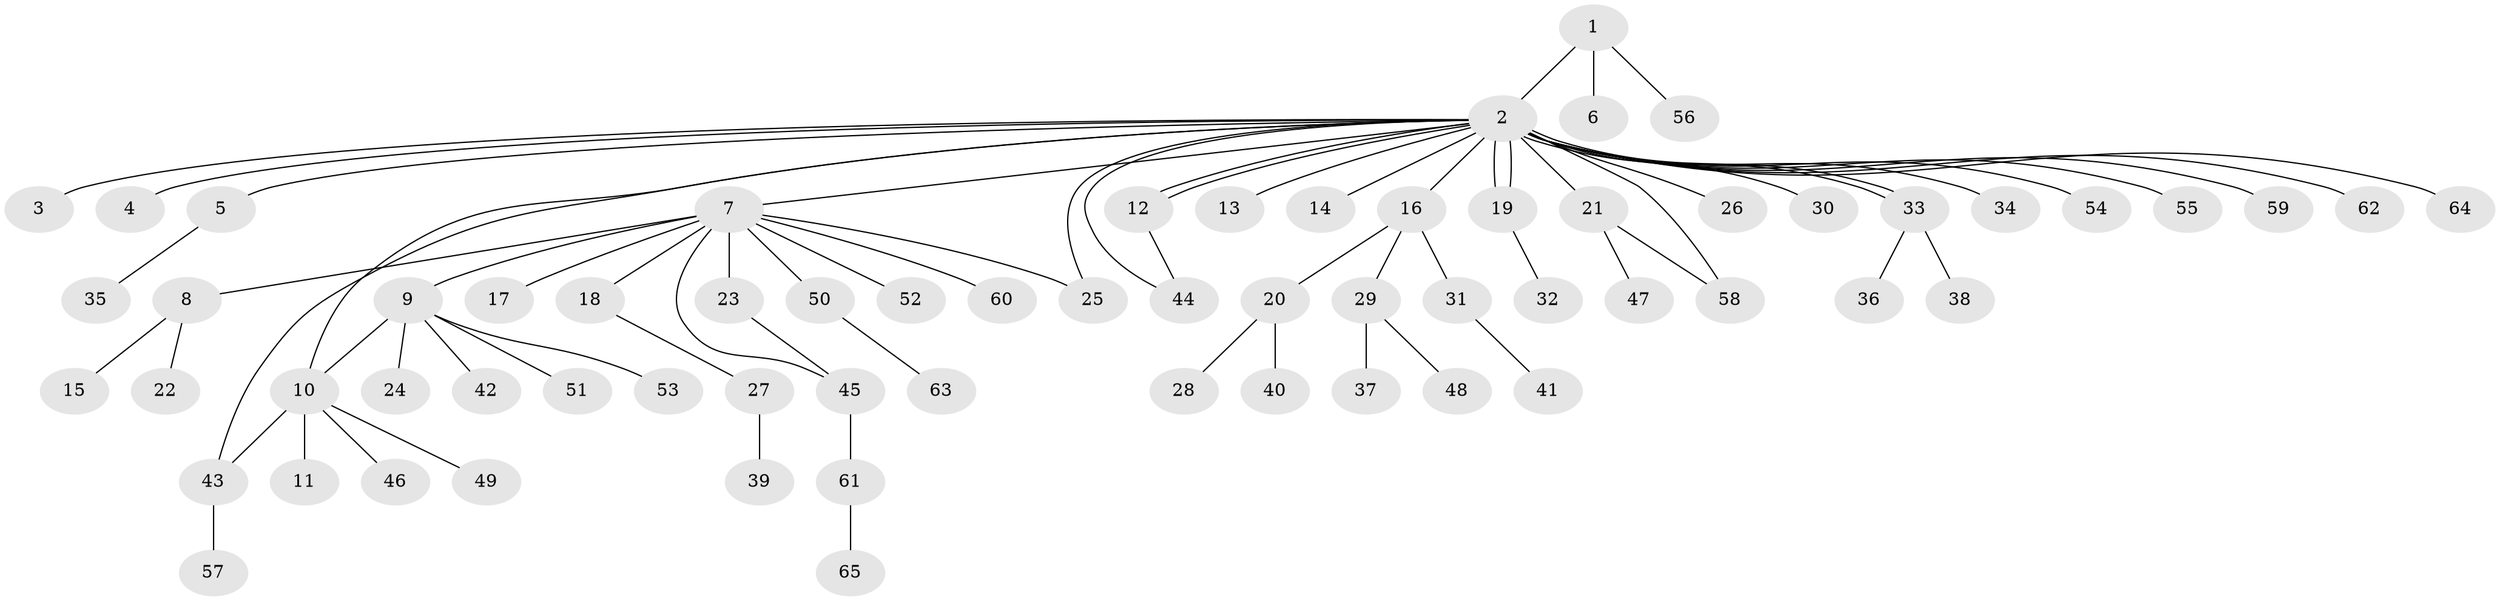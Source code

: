 // coarse degree distribution, {2: 0.1875, 24: 0.020833333333333332, 1: 0.6666666666666666, 9: 0.020833333333333332, 5: 0.020833333333333332, 6: 0.020833333333333332, 4: 0.020833333333333332, 3: 0.041666666666666664}
// Generated by graph-tools (version 1.1) at 2025/41/03/06/25 10:41:47]
// undirected, 65 vertices, 73 edges
graph export_dot {
graph [start="1"]
  node [color=gray90,style=filled];
  1;
  2;
  3;
  4;
  5;
  6;
  7;
  8;
  9;
  10;
  11;
  12;
  13;
  14;
  15;
  16;
  17;
  18;
  19;
  20;
  21;
  22;
  23;
  24;
  25;
  26;
  27;
  28;
  29;
  30;
  31;
  32;
  33;
  34;
  35;
  36;
  37;
  38;
  39;
  40;
  41;
  42;
  43;
  44;
  45;
  46;
  47;
  48;
  49;
  50;
  51;
  52;
  53;
  54;
  55;
  56;
  57;
  58;
  59;
  60;
  61;
  62;
  63;
  64;
  65;
  1 -- 2;
  1 -- 6;
  1 -- 56;
  2 -- 3;
  2 -- 4;
  2 -- 5;
  2 -- 7;
  2 -- 10;
  2 -- 12;
  2 -- 12;
  2 -- 13;
  2 -- 14;
  2 -- 16;
  2 -- 19;
  2 -- 19;
  2 -- 21;
  2 -- 25;
  2 -- 26;
  2 -- 30;
  2 -- 33;
  2 -- 33;
  2 -- 34;
  2 -- 43;
  2 -- 44;
  2 -- 54;
  2 -- 55;
  2 -- 58;
  2 -- 59;
  2 -- 62;
  2 -- 64;
  5 -- 35;
  7 -- 8;
  7 -- 9;
  7 -- 17;
  7 -- 18;
  7 -- 23;
  7 -- 25;
  7 -- 45;
  7 -- 50;
  7 -- 52;
  7 -- 60;
  8 -- 15;
  8 -- 22;
  9 -- 10;
  9 -- 24;
  9 -- 42;
  9 -- 51;
  9 -- 53;
  10 -- 11;
  10 -- 43;
  10 -- 46;
  10 -- 49;
  12 -- 44;
  16 -- 20;
  16 -- 29;
  16 -- 31;
  18 -- 27;
  19 -- 32;
  20 -- 28;
  20 -- 40;
  21 -- 47;
  21 -- 58;
  23 -- 45;
  27 -- 39;
  29 -- 37;
  29 -- 48;
  31 -- 41;
  33 -- 36;
  33 -- 38;
  43 -- 57;
  45 -- 61;
  50 -- 63;
  61 -- 65;
}
